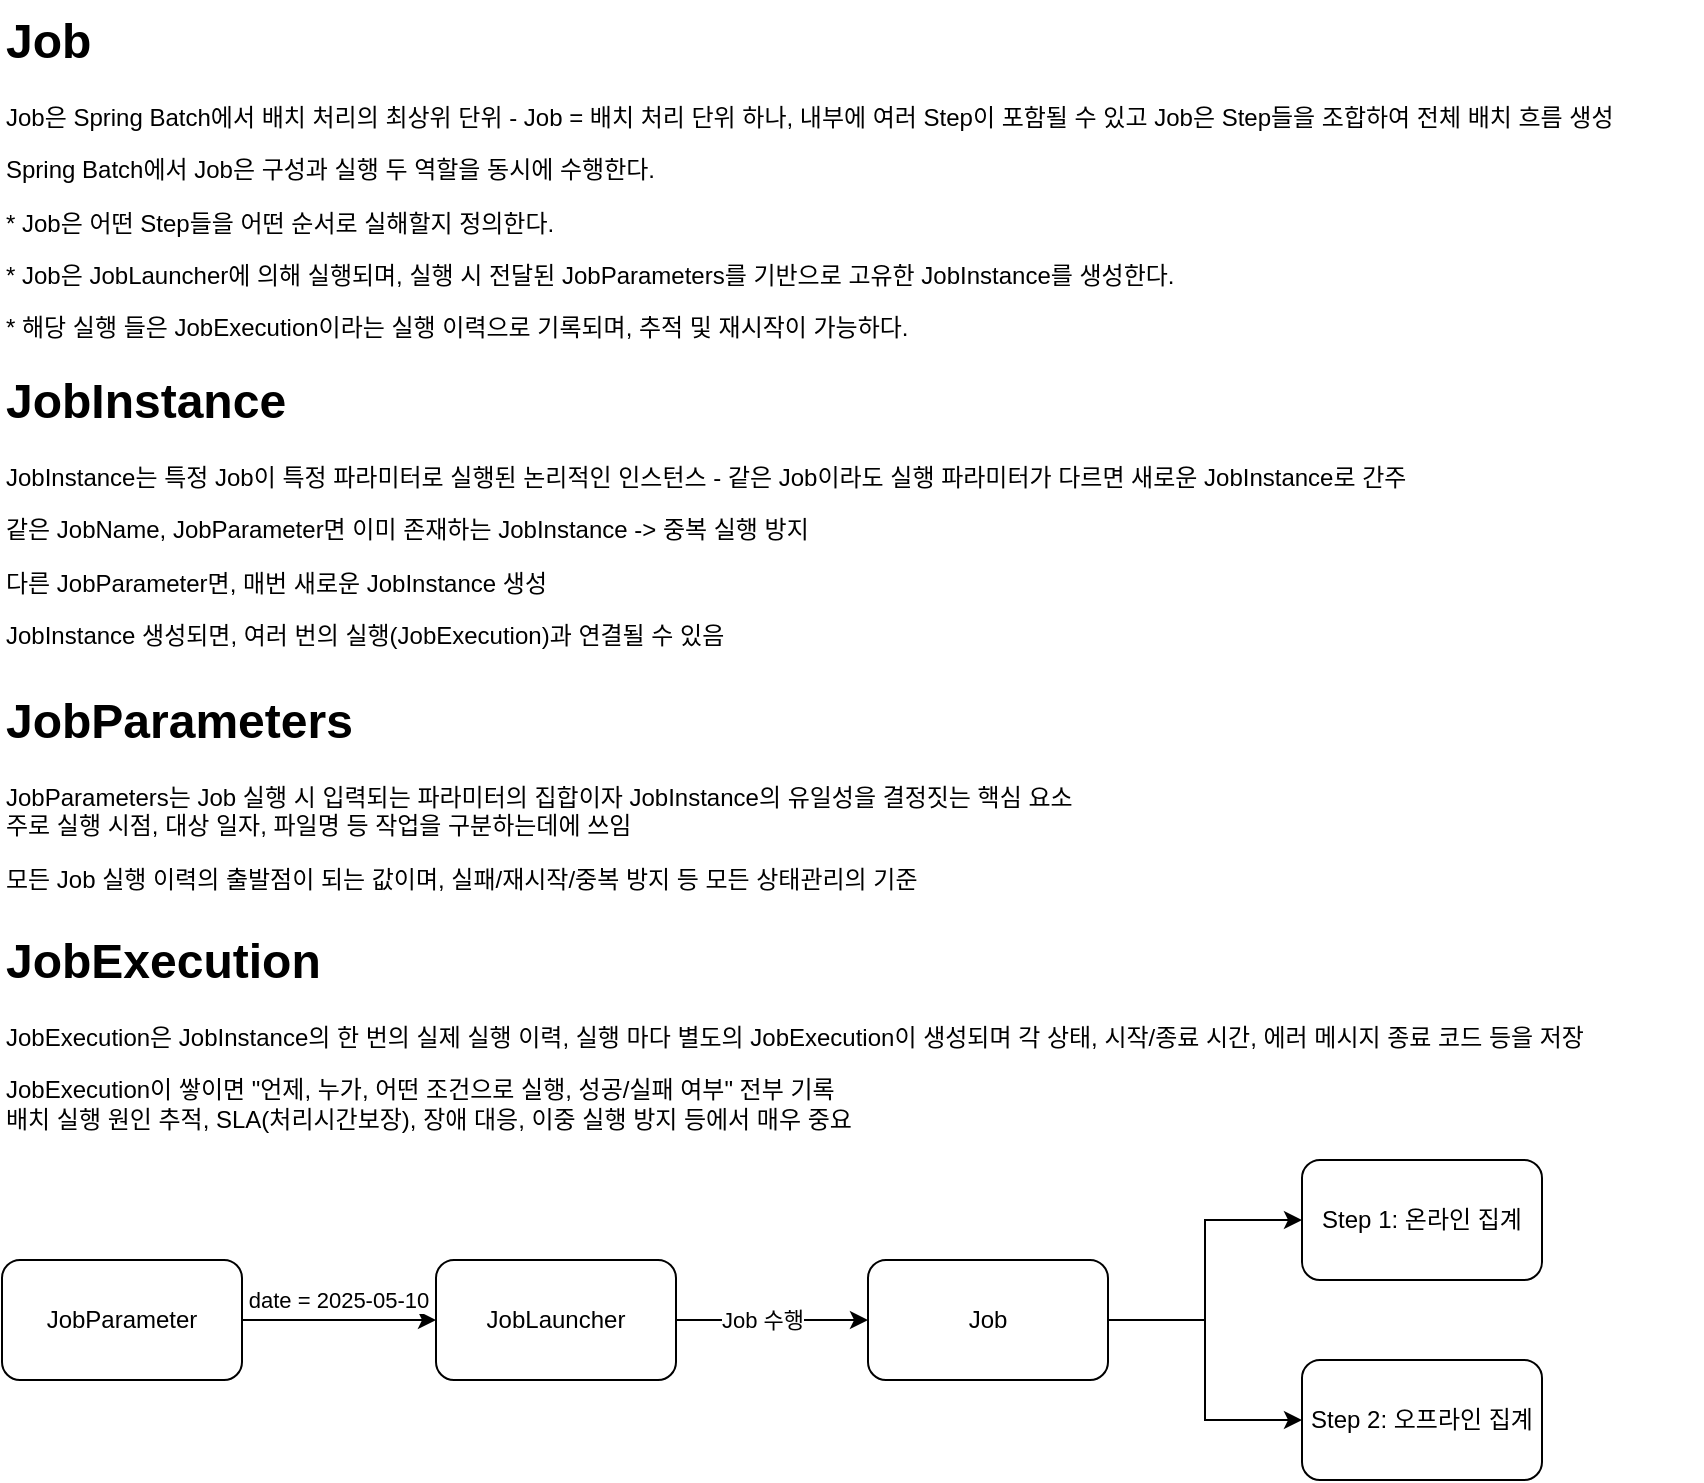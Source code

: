 <mxfile version="28.1.2">
  <diagram name="Job" id="5_WHVsXDwUv5YFY7kS3U">
    <mxGraphModel dx="609" dy="826" grid="1" gridSize="10" guides="1" tooltips="1" connect="1" arrows="1" fold="1" page="1" pageScale="1" pageWidth="850" pageHeight="1100" math="0" shadow="0">
      <root>
        <mxCell id="0" />
        <mxCell id="1" parent="0" />
        <mxCell id="w5vRBtMqbfCkimSEt9oR-1" value="&lt;h1 style=&quot;margin-top: 0px;&quot;&gt;Job&lt;/h1&gt;&lt;p&gt;Job은 Spring Batch에서 배치 처리의 최상위 단위 - Job = 배치 처리 단위 하나, 내부에 여러 Step이 포함될 수 있고 Job은 Step들을 조합하여 전체 배치 흐름 생성&lt;/p&gt;&lt;p&gt;Spring Batch에서 Job은 구성과 실행 두 역할을 동시에 수행한다.&amp;nbsp;&lt;/p&gt;&lt;p&gt;* Job은 어떤 Step들을 어떤 순서로 실해할지 정의한다.&lt;/p&gt;&lt;p&gt;* Job은 JobLauncher에 의해 실행되며, 실행 시 전달된 JobParameters를 기반으로 고유한 JobInstance를 생성한다.&lt;/p&gt;&lt;p&gt;* 해당 실행 들은 JobExecution이라는 실행 이력으로 기록되며, 추적 및 재시작이 가능하다.&lt;/p&gt;" style="text;html=1;whiteSpace=wrap;overflow=hidden;rounded=0;" vertex="1" parent="1">
          <mxGeometry width="850" height="200" as="geometry" />
        </mxCell>
        <mxCell id="w5vRBtMqbfCkimSEt9oR-15" value="" style="group" vertex="1" connectable="0" parent="1">
          <mxGeometry y="580" width="770" height="160" as="geometry" />
        </mxCell>
        <mxCell id="w5vRBtMqbfCkimSEt9oR-11" style="edgeStyle=orthogonalEdgeStyle;rounded=0;orthogonalLoop=1;jettySize=auto;html=1;entryX=0;entryY=0.5;entryDx=0;entryDy=0;" edge="1" parent="w5vRBtMqbfCkimSEt9oR-15" source="w5vRBtMqbfCkimSEt9oR-2" target="w5vRBtMqbfCkimSEt9oR-3">
          <mxGeometry relative="1" as="geometry" />
        </mxCell>
        <mxCell id="w5vRBtMqbfCkimSEt9oR-12" value="date = 2025-05-10" style="edgeLabel;html=1;align=center;verticalAlign=middle;resizable=0;points=[];" vertex="1" connectable="0" parent="w5vRBtMqbfCkimSEt9oR-11">
          <mxGeometry x="-0.46" relative="1" as="geometry">
            <mxPoint x="22" y="-10" as="offset" />
          </mxGeometry>
        </mxCell>
        <mxCell id="w5vRBtMqbfCkimSEt9oR-2" value="JobParameter" style="rounded=1;whiteSpace=wrap;html=1;" vertex="1" parent="w5vRBtMqbfCkimSEt9oR-15">
          <mxGeometry y="50" width="120" height="60" as="geometry" />
        </mxCell>
        <mxCell id="w5vRBtMqbfCkimSEt9oR-10" style="edgeStyle=orthogonalEdgeStyle;rounded=0;orthogonalLoop=1;jettySize=auto;html=1;" edge="1" parent="w5vRBtMqbfCkimSEt9oR-15" source="w5vRBtMqbfCkimSEt9oR-3" target="w5vRBtMqbfCkimSEt9oR-4">
          <mxGeometry relative="1" as="geometry" />
        </mxCell>
        <mxCell id="w5vRBtMqbfCkimSEt9oR-13" value="Job 수행" style="edgeLabel;html=1;align=center;verticalAlign=middle;resizable=0;points=[];" vertex="1" connectable="0" parent="w5vRBtMqbfCkimSEt9oR-10">
          <mxGeometry x="-0.799" y="1" relative="1" as="geometry">
            <mxPoint x="33" y="1" as="offset" />
          </mxGeometry>
        </mxCell>
        <mxCell id="w5vRBtMqbfCkimSEt9oR-3" value="JobLauncher" style="rounded=1;whiteSpace=wrap;html=1;" vertex="1" parent="w5vRBtMqbfCkimSEt9oR-15">
          <mxGeometry x="217" y="50" width="120" height="60" as="geometry" />
        </mxCell>
        <mxCell id="w5vRBtMqbfCkimSEt9oR-8" style="edgeStyle=orthogonalEdgeStyle;rounded=0;orthogonalLoop=1;jettySize=auto;html=1;" edge="1" parent="w5vRBtMqbfCkimSEt9oR-15" source="w5vRBtMqbfCkimSEt9oR-4" target="w5vRBtMqbfCkimSEt9oR-5">
          <mxGeometry relative="1" as="geometry" />
        </mxCell>
        <mxCell id="w5vRBtMqbfCkimSEt9oR-4" value="Job" style="rounded=1;whiteSpace=wrap;html=1;" vertex="1" parent="w5vRBtMqbfCkimSEt9oR-15">
          <mxGeometry x="433" y="50" width="120" height="60" as="geometry" />
        </mxCell>
        <mxCell id="w5vRBtMqbfCkimSEt9oR-7" value="" style="group" vertex="1" connectable="0" parent="w5vRBtMqbfCkimSEt9oR-15">
          <mxGeometry x="650" width="120" height="160" as="geometry" />
        </mxCell>
        <mxCell id="w5vRBtMqbfCkimSEt9oR-5" value="Step 1: 온라인 집계" style="rounded=1;whiteSpace=wrap;html=1;" vertex="1" parent="w5vRBtMqbfCkimSEt9oR-7">
          <mxGeometry width="120" height="60" as="geometry" />
        </mxCell>
        <mxCell id="w5vRBtMqbfCkimSEt9oR-6" value="Step 2: 오프라인 집계" style="rounded=1;whiteSpace=wrap;html=1;" vertex="1" parent="w5vRBtMqbfCkimSEt9oR-7">
          <mxGeometry y="100" width="120" height="60" as="geometry" />
        </mxCell>
        <mxCell id="w5vRBtMqbfCkimSEt9oR-9" style="edgeStyle=orthogonalEdgeStyle;rounded=0;orthogonalLoop=1;jettySize=auto;html=1;entryX=0;entryY=0.5;entryDx=0;entryDy=0;" edge="1" parent="w5vRBtMqbfCkimSEt9oR-15" source="w5vRBtMqbfCkimSEt9oR-4" target="w5vRBtMqbfCkimSEt9oR-6">
          <mxGeometry relative="1" as="geometry" />
        </mxCell>
        <mxCell id="w5vRBtMqbfCkimSEt9oR-16" value="&lt;h1 style=&quot;margin-top: 0px;&quot;&gt;JobInstance&lt;/h1&gt;&lt;p&gt;JobInstance는 특정 Job이 특정 파라미터로 실행된 논리적인 인스턴스 - 같은 Job이라도 실행 파라미터가 다르면 새로운 JobInstance로 간주&lt;/p&gt;&lt;p&gt;같은 JobName, JobParameter면 이미 존재하는 JobInstance -&amp;gt; 중복 실행 방지&lt;br&gt;&lt;/p&gt;&lt;p&gt;다른 JobParameter면, 매번 새로운 JobInstance 생성&lt;span style=&quot;background-color: transparent; color: light-dark(rgb(0, 0, 0), rgb(255, 255, 255));&quot;&gt;&lt;br&gt;&lt;/span&gt;&lt;/p&gt;&lt;p&gt;&lt;span style=&quot;background-color: transparent; color: light-dark(rgb(0, 0, 0), rgb(255, 255, 255));&quot;&gt;JobInstance 생성되면, 여러 번의 실행(JobExecution)과 연결될 수 있음&lt;/span&gt;&lt;/p&gt;&lt;p&gt;&lt;span style=&quot;background-color: transparent; color: light-dark(rgb(0, 0, 0), rgb(255, 255, 255));&quot;&gt;&lt;br&gt;&lt;/span&gt;&lt;/p&gt;" style="text;html=1;whiteSpace=wrap;overflow=hidden;rounded=0;fontFamily=Helvetica;" vertex="1" parent="1">
          <mxGeometry y="180" width="850" height="160" as="geometry" />
        </mxCell>
        <mxCell id="w5vRBtMqbfCkimSEt9oR-18" value="&lt;h1 style=&quot;margin-top: 0px;&quot;&gt;JobParameters&lt;/h1&gt;&lt;p&gt;JobParameters는 Job 실행 시 입력되는 파라미터의 집합이자 JobInstance의 유일성을 결정짓는 핵심 요소&lt;br&gt;주로 실행 시점, 대상 일자, 파일명 등 작업을 구분하는데에 쓰임&lt;/p&gt;&lt;p&gt;모든 Job 실행 이력의 출발점이 되는 값이며, 실패/재시작/중복 방지 등 모든 상태관리의 기준&lt;/p&gt;" style="text;html=1;whiteSpace=wrap;overflow=hidden;rounded=0;fontFamily=Helvetica;" vertex="1" parent="1">
          <mxGeometry y="340" width="850" height="120" as="geometry" />
        </mxCell>
        <mxCell id="w5vRBtMqbfCkimSEt9oR-19" value="&lt;h1 style=&quot;margin-top: 0px;&quot;&gt;JobExecution&lt;/h1&gt;&lt;p&gt;JobExecution은 JobInstance의 한 번의 실제 실행 이력, 실행 마다 별도의 JobExecution이 생성되며 각 상태, 시작/종료 시간, 에러 메시지 종료 코드 등을 저장&lt;/p&gt;&lt;p&gt;JobExecution이 쌓이면 &quot;언제, 누가, 어떤 조건으로 실행, 성공/실패 여부&quot; 전부 기록&lt;br&gt;배치 실행 원인 추적, SLA(처리시간보장), 장애 대응, 이중 실행 방지 등에서 매우 중요&lt;/p&gt;" style="text;html=1;whiteSpace=wrap;overflow=hidden;rounded=0;fontFamily=Helvetica;" vertex="1" parent="1">
          <mxGeometry y="460" width="850" height="120" as="geometry" />
        </mxCell>
      </root>
    </mxGraphModel>
  </diagram>
</mxfile>
